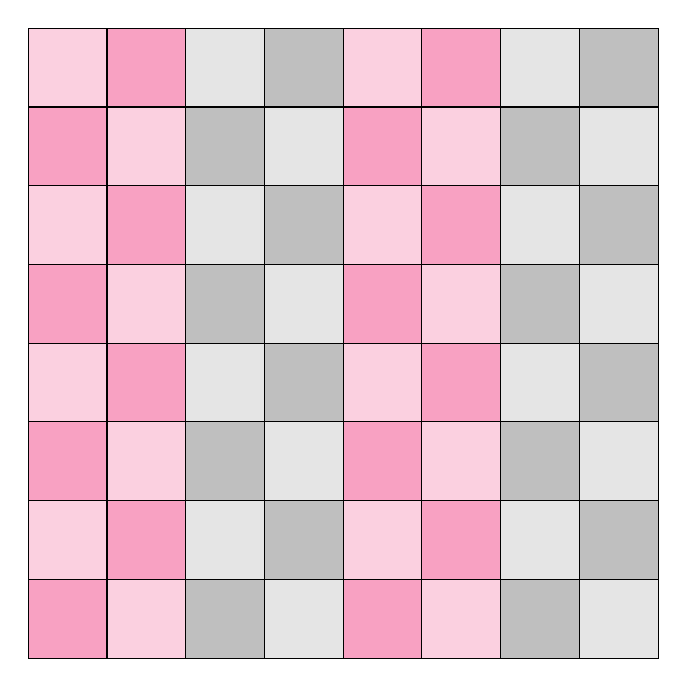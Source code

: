 \draw[fill=WildStrawberry, fill opacity=0.4] (0, 0) -- (0, 1) -- (1, 1) -- (1, 0) -- (0, 0);
\draw[fill=WildStrawberry, fill opacity=0.2] (0, 1) -- (0, 2) -- (1, 2) -- (1, 1) -- (0, 1);
\draw[fill=WildStrawberry, fill opacity=0.4] (0, 2) -- (0, 3) -- (1, 3) -- (1, 2) -- (0, 2);
\draw[fill=WildStrawberry, fill opacity=0.2] (0, 3) -- (0, 4) -- (1, 4) -- (1, 3) -- (0, 3);
\draw[fill=WildStrawberry, fill opacity=0.4] (0, 4) -- (0, 5) -- (1, 5) -- (1, 4) -- (0, 4);
\draw[fill=WildStrawberry, fill opacity=0.2] (0, 5) -- (0, 6) -- (1, 6) -- (1, 5) -- (0, 5);
\draw[fill=WildStrawberry, fill opacity=0.4] (0, 6) -- (0, 7) -- (1, 7) -- (1, 6) -- (0, 6);
\draw[fill=WildStrawberry, fill opacity=0.2] (0, 7) -- (0, 8) -- (1, 8) -- (1, 7) -- (0, 7);
\draw[fill=WildStrawberry, fill opacity=0.2] (1, 0) -- (1, 1) -- (2, 1) -- (2, 0) -- (1, 0);
\draw[fill=WildStrawberry, fill opacity=0.4] (1, 1) -- (1, 2) -- (2, 2) -- (2, 1) -- (1, 1);
\draw[fill=WildStrawberry, fill opacity=0.2] (1, 2) -- (1, 3) -- (2, 3) -- (2, 2) -- (1, 2);
\draw[fill=WildStrawberry, fill opacity=0.4] (1, 3) -- (1, 4) -- (2, 4) -- (2, 3) -- (1, 3);
\draw[fill=WildStrawberry, fill opacity=0.2] (1, 4) -- (1, 5) -- (2, 5) -- (2, 4) -- (1, 4);
\draw[fill=WildStrawberry, fill opacity=0.4] (1, 5) -- (1, 6) -- (2, 6) -- (2, 5) -- (1, 5);
\draw[fill=WildStrawberry, fill opacity=0.2] (1, 6) -- (1, 7) -- (2, 7) -- (2, 6) -- (1, 6);
\draw[fill=WildStrawberry, fill opacity=0.4] (1, 7) -- (1, 8) -- (2, 8) -- (2, 7) -- (1, 7);
\draw[fill=black, fill opacity=0.25] (2, 0) -- (2, 1) -- (3, 1) -- (3, 0) -- (2, 0);
\draw[fill=black, fill opacity=0.1] (2, 1) -- (2, 2) -- (3, 2) -- (3, 1) -- (2, 1);
\draw[fill=black, fill opacity=0.25] (2, 2) -- (2, 3) -- (3, 3) -- (3, 2) -- (2, 2);
\draw[fill=black, fill opacity=0.1] (2, 3) -- (2, 4) -- (3, 4) -- (3, 3) -- (2, 3);
\draw[fill=black, fill opacity=0.25] (2, 4) -- (2, 5) -- (3, 5) -- (3, 4) -- (2, 4);
\draw[fill=black, fill opacity=0.1] (2, 5) -- (2, 6) -- (3, 6) -- (3, 5) -- (2, 5);
\draw[fill=black, fill opacity=0.25] (2, 6) -- (2, 7) -- (3, 7) -- (3, 6) -- (2, 6);
\draw[fill=black, fill opacity=0.1] (2, 7) -- (2, 8) -- (3, 8) -- (3, 7) -- (2, 7);
\draw[fill=black, fill opacity=0.1] (3, 0) -- (3, 1) -- (4, 1) -- (4, 0) -- (3, 0);
\draw[fill=black, fill opacity=0.25] (3, 1) -- (3, 2) -- (4, 2) -- (4, 1) -- (3, 1);
\draw[fill=black, fill opacity=0.1] (3, 2) -- (3, 3) -- (4, 3) -- (4, 2) -- (3, 2);
\draw[fill=black, fill opacity=0.25] (3, 3) -- (3, 4) -- (4, 4) -- (4, 3) -- (3, 3);
\draw[fill=black, fill opacity=0.1] (3, 4) -- (3, 5) -- (4, 5) -- (4, 4) -- (3, 4);
\draw[fill=black, fill opacity=0.25] (3, 5) -- (3, 6) -- (4, 6) -- (4, 5) -- (3, 5);
\draw[fill=black, fill opacity=0.1] (3, 6) -- (3, 7) -- (4, 7) -- (4, 6) -- (3, 6);
\draw[fill=black, fill opacity=0.25] (3, 7) -- (3, 8) -- (4, 8) -- (4, 7) -- (3, 7);
\draw[fill=WildStrawberry, fill opacity=0.4] (4, 0) -- (4, 1) -- (5, 1) -- (5, 0) -- (4, 0);
\draw[fill=WildStrawberry, fill opacity=0.2] (4, 1) -- (4, 2) -- (5, 2) -- (5, 1) -- (4, 1);
\draw[fill=WildStrawberry, fill opacity=0.4] (4, 2) -- (4, 3) -- (5, 3) -- (5, 2) -- (4, 2);
\draw[fill=WildStrawberry, fill opacity=0.2] (4, 3) -- (4, 4) -- (5, 4) -- (5, 3) -- (4, 3);
\draw[fill=WildStrawberry, fill opacity=0.4] (4, 4) -- (4, 5) -- (5, 5) -- (5, 4) -- (4, 4);
\draw[fill=WildStrawberry, fill opacity=0.2] (4, 5) -- (4, 6) -- (5, 6) -- (5, 5) -- (4, 5);
\draw[fill=WildStrawberry, fill opacity=0.4] (4, 6) -- (4, 7) -- (5, 7) -- (5, 6) -- (4, 6);
\draw[fill=WildStrawberry, fill opacity=0.2] (4, 7) -- (4, 8) -- (5, 8) -- (5, 7) -- (4, 7);
\draw[fill=WildStrawberry, fill opacity=0.2] (5, 0) -- (5, 1) -- (6, 1) -- (6, 0) -- (5, 0);
\draw[fill=WildStrawberry, fill opacity=0.4] (5, 1) -- (5, 2) -- (6, 2) -- (6, 1) -- (5, 1);
\draw[fill=WildStrawberry, fill opacity=0.2] (5, 2) -- (5, 3) -- (6, 3) -- (6, 2) -- (5, 2);
\draw[fill=WildStrawberry, fill opacity=0.4] (5, 3) -- (5, 4) -- (6, 4) -- (6, 3) -- (5, 3);
\draw[fill=WildStrawberry, fill opacity=0.2] (5, 4) -- (5, 5) -- (6, 5) -- (6, 4) -- (5, 4);
\draw[fill=WildStrawberry, fill opacity=0.4] (5, 5) -- (5, 6) -- (6, 6) -- (6, 5) -- (5, 5);
\draw[fill=WildStrawberry, fill opacity=0.2] (5, 6) -- (5, 7) -- (6, 7) -- (6, 6) -- (5, 6);
\draw[fill=WildStrawberry, fill opacity=0.4] (5, 7) -- (5, 8) -- (6, 8) -- (6, 7) -- (5, 7);
\draw[fill=black, fill opacity=0.25] (6, 0) -- (6, 1) -- (7, 1) -- (7, 0) -- (6, 0);
\draw[fill=black, fill opacity=0.1] (6, 1) -- (6, 2) -- (7, 2) -- (7, 1) -- (6, 1);
\draw[fill=black, fill opacity=0.25] (6, 2) -- (6, 3) -- (7, 3) -- (7, 2) -- (6, 2);
\draw[fill=black, fill opacity=0.1] (6, 3) -- (6, 4) -- (7, 4) -- (7, 3) -- (6, 3);
\draw[fill=black, fill opacity=0.25] (6, 4) -- (6, 5) -- (7, 5) -- (7, 4) -- (6, 4);
\draw[fill=black, fill opacity=0.1] (6, 5) -- (6, 6) -- (7, 6) -- (7, 5) -- (6, 5);
\draw[fill=black, fill opacity=0.25] (6, 6) -- (6, 7) -- (7, 7) -- (7, 6) -- (6, 6);
\draw[fill=black, fill opacity=0.1] (6, 7) -- (6, 8) -- (7, 8) -- (7, 7) -- (6, 7);
\draw[fill=black, fill opacity=0.1] (7, 0) -- (7, 1) -- (8, 1) -- (8, 0) -- (7, 0);
\draw[fill=black, fill opacity=0.25] (7, 1) -- (7, 2) -- (8, 2) -- (8, 1) -- (7, 1);
\draw[fill=black, fill opacity=0.1] (7, 2) -- (7, 3) -- (8, 3) -- (8, 2) -- (7, 2);
\draw[fill=black, fill opacity=0.25] (7, 3) -- (7, 4) -- (8, 4) -- (8, 3) -- (7, 3);
\draw[fill=black, fill opacity=0.1] (7, 4) -- (7, 5) -- (8, 5) -- (8, 4) -- (7, 4);
\draw[fill=black, fill opacity=0.25] (7, 5) -- (7, 6) -- (8, 6) -- (8, 5) -- (7, 5);
\draw[fill=black, fill opacity=0.1] (7, 6) -- (7, 7) -- (8, 7) -- (8, 6) -- (7, 6);
\draw[fill=black, fill opacity=0.25] (7, 7) -- (7, 8) -- (8, 8) -- (8, 7) -- (7, 7);